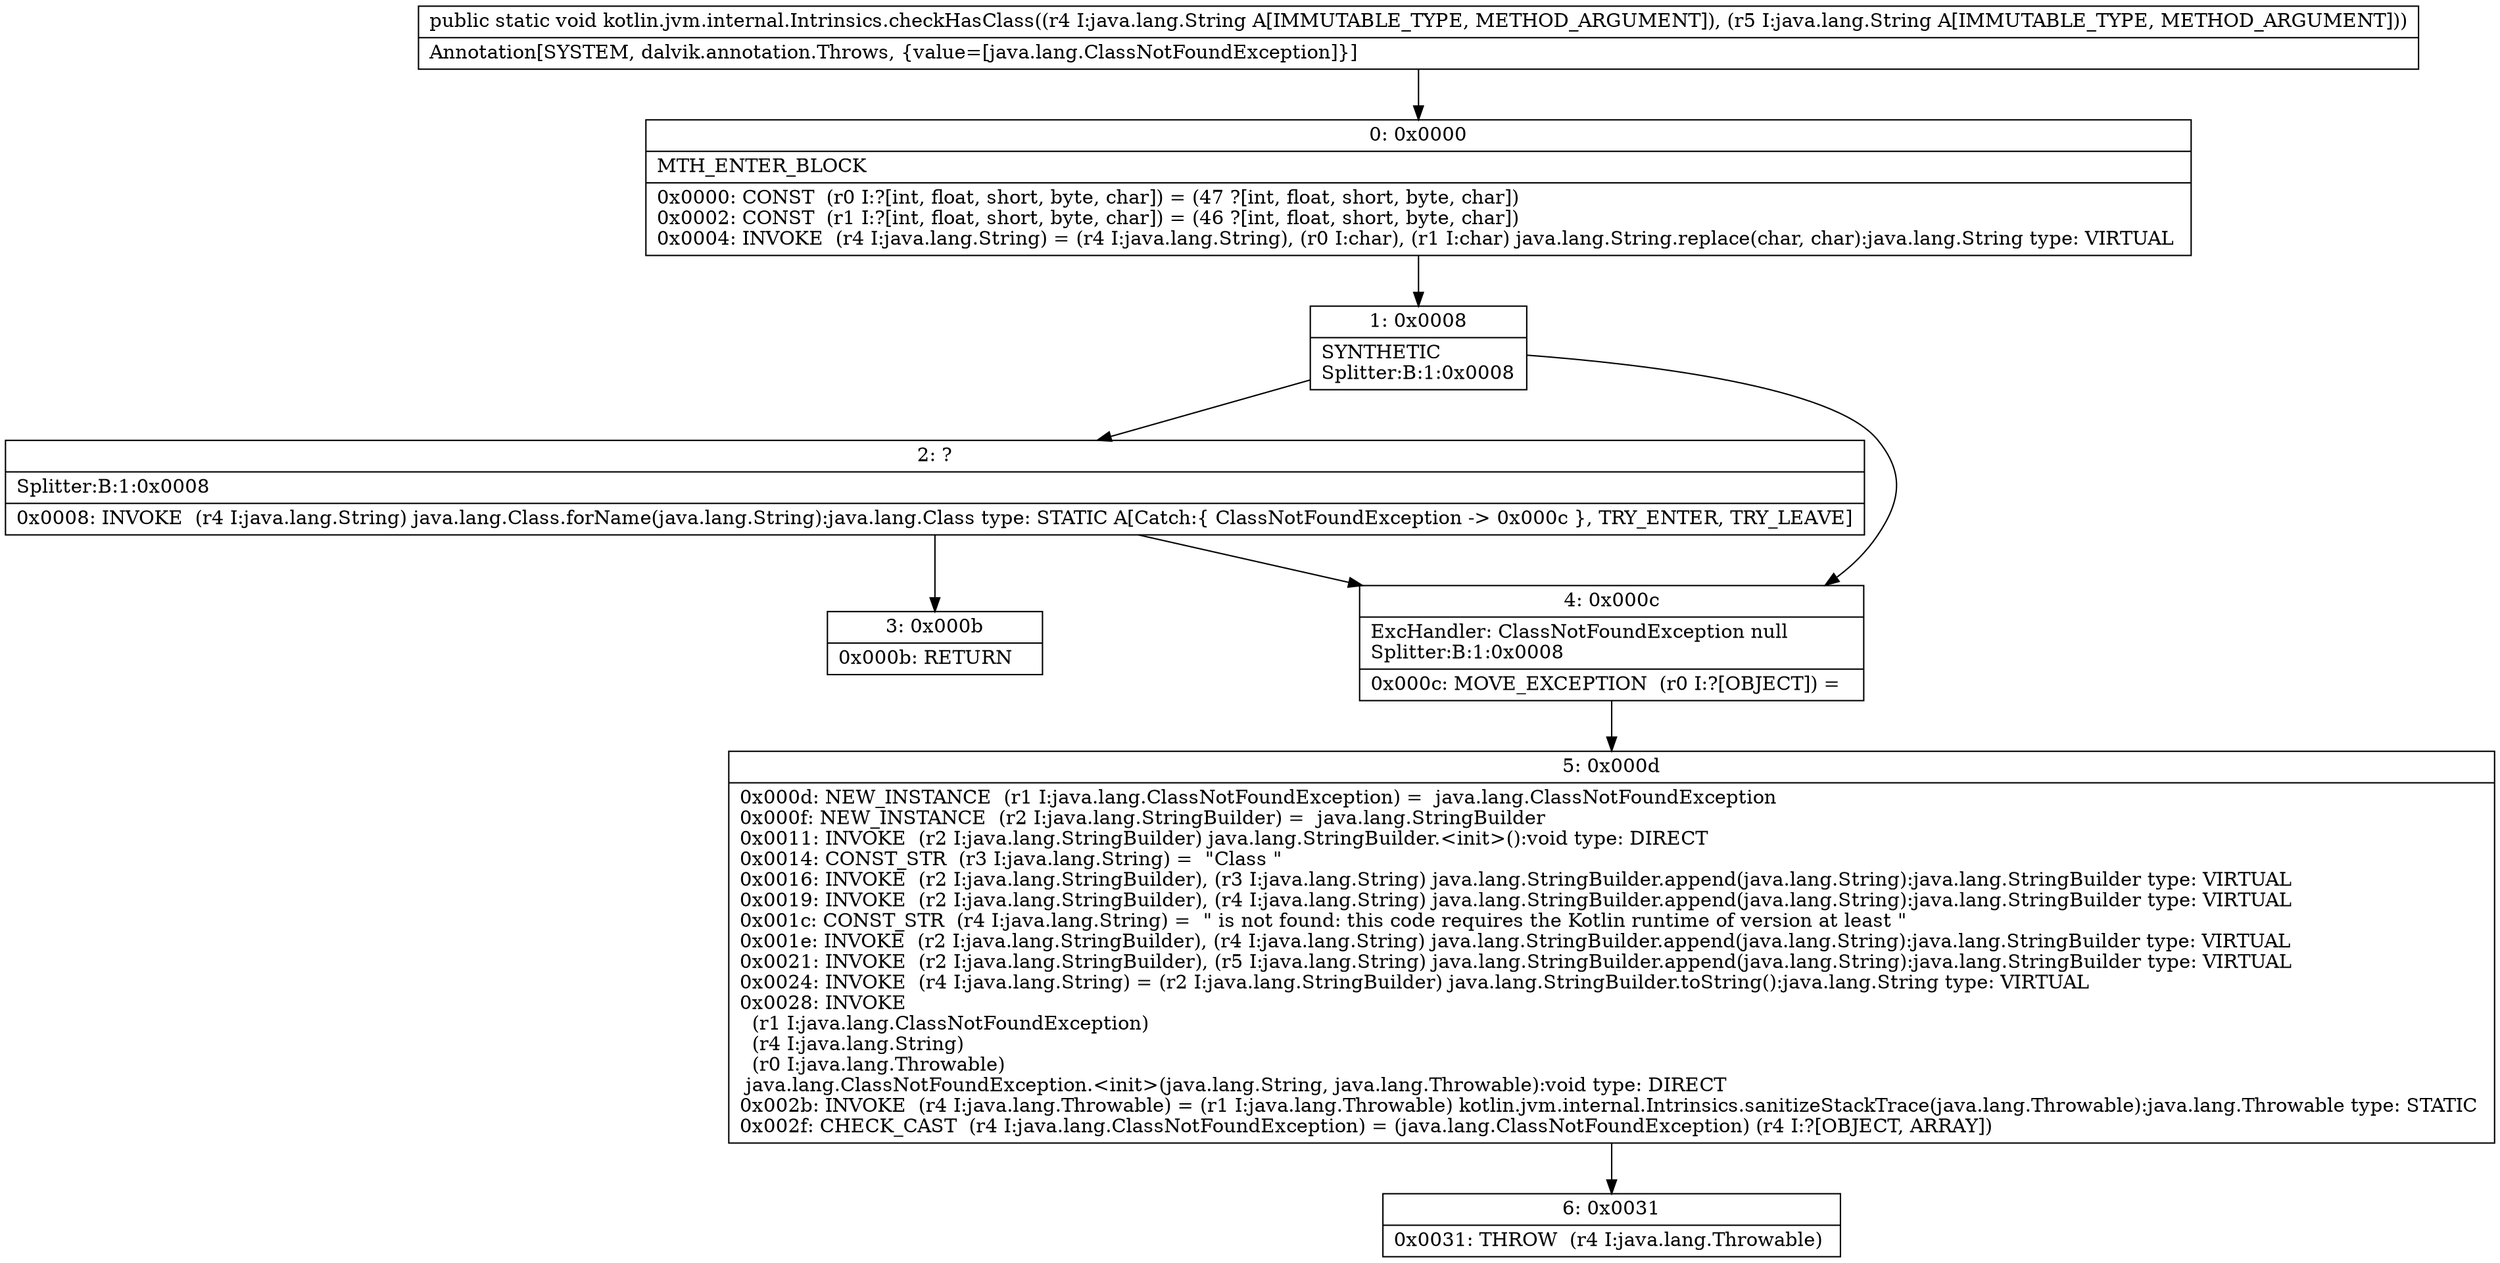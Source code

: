 digraph "CFG forkotlin.jvm.internal.Intrinsics.checkHasClass(Ljava\/lang\/String;Ljava\/lang\/String;)V" {
Node_0 [shape=record,label="{0\:\ 0x0000|MTH_ENTER_BLOCK\l|0x0000: CONST  (r0 I:?[int, float, short, byte, char]) = (47 ?[int, float, short, byte, char]) \l0x0002: CONST  (r1 I:?[int, float, short, byte, char]) = (46 ?[int, float, short, byte, char]) \l0x0004: INVOKE  (r4 I:java.lang.String) = (r4 I:java.lang.String), (r0 I:char), (r1 I:char) java.lang.String.replace(char, char):java.lang.String type: VIRTUAL \l}"];
Node_1 [shape=record,label="{1\:\ 0x0008|SYNTHETIC\lSplitter:B:1:0x0008\l}"];
Node_2 [shape=record,label="{2\:\ ?|Splitter:B:1:0x0008\l|0x0008: INVOKE  (r4 I:java.lang.String) java.lang.Class.forName(java.lang.String):java.lang.Class type: STATIC A[Catch:\{ ClassNotFoundException \-\> 0x000c \}, TRY_ENTER, TRY_LEAVE]\l}"];
Node_3 [shape=record,label="{3\:\ 0x000b|0x000b: RETURN   \l}"];
Node_4 [shape=record,label="{4\:\ 0x000c|ExcHandler: ClassNotFoundException null\lSplitter:B:1:0x0008\l|0x000c: MOVE_EXCEPTION  (r0 I:?[OBJECT]) =  \l}"];
Node_5 [shape=record,label="{5\:\ 0x000d|0x000d: NEW_INSTANCE  (r1 I:java.lang.ClassNotFoundException) =  java.lang.ClassNotFoundException \l0x000f: NEW_INSTANCE  (r2 I:java.lang.StringBuilder) =  java.lang.StringBuilder \l0x0011: INVOKE  (r2 I:java.lang.StringBuilder) java.lang.StringBuilder.\<init\>():void type: DIRECT \l0x0014: CONST_STR  (r3 I:java.lang.String) =  \"Class \" \l0x0016: INVOKE  (r2 I:java.lang.StringBuilder), (r3 I:java.lang.String) java.lang.StringBuilder.append(java.lang.String):java.lang.StringBuilder type: VIRTUAL \l0x0019: INVOKE  (r2 I:java.lang.StringBuilder), (r4 I:java.lang.String) java.lang.StringBuilder.append(java.lang.String):java.lang.StringBuilder type: VIRTUAL \l0x001c: CONST_STR  (r4 I:java.lang.String) =  \" is not found: this code requires the Kotlin runtime of version at least \" \l0x001e: INVOKE  (r2 I:java.lang.StringBuilder), (r4 I:java.lang.String) java.lang.StringBuilder.append(java.lang.String):java.lang.StringBuilder type: VIRTUAL \l0x0021: INVOKE  (r2 I:java.lang.StringBuilder), (r5 I:java.lang.String) java.lang.StringBuilder.append(java.lang.String):java.lang.StringBuilder type: VIRTUAL \l0x0024: INVOKE  (r4 I:java.lang.String) = (r2 I:java.lang.StringBuilder) java.lang.StringBuilder.toString():java.lang.String type: VIRTUAL \l0x0028: INVOKE  \l  (r1 I:java.lang.ClassNotFoundException)\l  (r4 I:java.lang.String)\l  (r0 I:java.lang.Throwable)\l java.lang.ClassNotFoundException.\<init\>(java.lang.String, java.lang.Throwable):void type: DIRECT \l0x002b: INVOKE  (r4 I:java.lang.Throwable) = (r1 I:java.lang.Throwable) kotlin.jvm.internal.Intrinsics.sanitizeStackTrace(java.lang.Throwable):java.lang.Throwable type: STATIC \l0x002f: CHECK_CAST  (r4 I:java.lang.ClassNotFoundException) = (java.lang.ClassNotFoundException) (r4 I:?[OBJECT, ARRAY]) \l}"];
Node_6 [shape=record,label="{6\:\ 0x0031|0x0031: THROW  (r4 I:java.lang.Throwable) \l}"];
MethodNode[shape=record,label="{public static void kotlin.jvm.internal.Intrinsics.checkHasClass((r4 I:java.lang.String A[IMMUTABLE_TYPE, METHOD_ARGUMENT]), (r5 I:java.lang.String A[IMMUTABLE_TYPE, METHOD_ARGUMENT]))  | Annotation[SYSTEM, dalvik.annotation.Throws, \{value=[java.lang.ClassNotFoundException]\}]\l}"];
MethodNode -> Node_0;
Node_0 -> Node_1;
Node_1 -> Node_2;
Node_1 -> Node_4;
Node_2 -> Node_3;
Node_2 -> Node_4;
Node_4 -> Node_5;
Node_5 -> Node_6;
}


